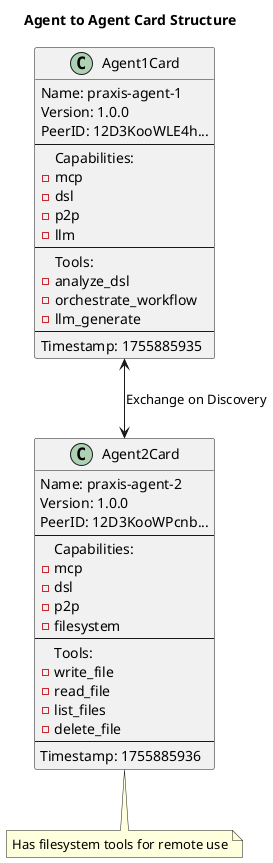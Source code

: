 @startuml
title Agent to Agent Card Structure

class Agent1Card {
  Name: praxis-agent-1
  Version: 1.0.0
  PeerID: 12D3KooWLE4h...
  --
  Capabilities:
  - mcp
  - dsl
  - p2p
  - llm
  --
  Tools:
  - analyze_dsl
  - orchestrate_workflow
  - llm_generate
  --
  Timestamp: 1755885935
}

class Agent2Card {
  Name: praxis-agent-2
  Version: 1.0.0
  PeerID: 12D3KooWPcnb...
  --
  Capabilities:
  - mcp
  - dsl
  - p2p
  - filesystem
  --
  Tools:
  - write_file
  - read_file
  - list_files
  - delete_file
  --
  Timestamp: 1755885936
}

Agent1Card <--> Agent2Card : Exchange on Discovery

note bottom of Agent2Card: Has filesystem tools for remote use

@enduml
